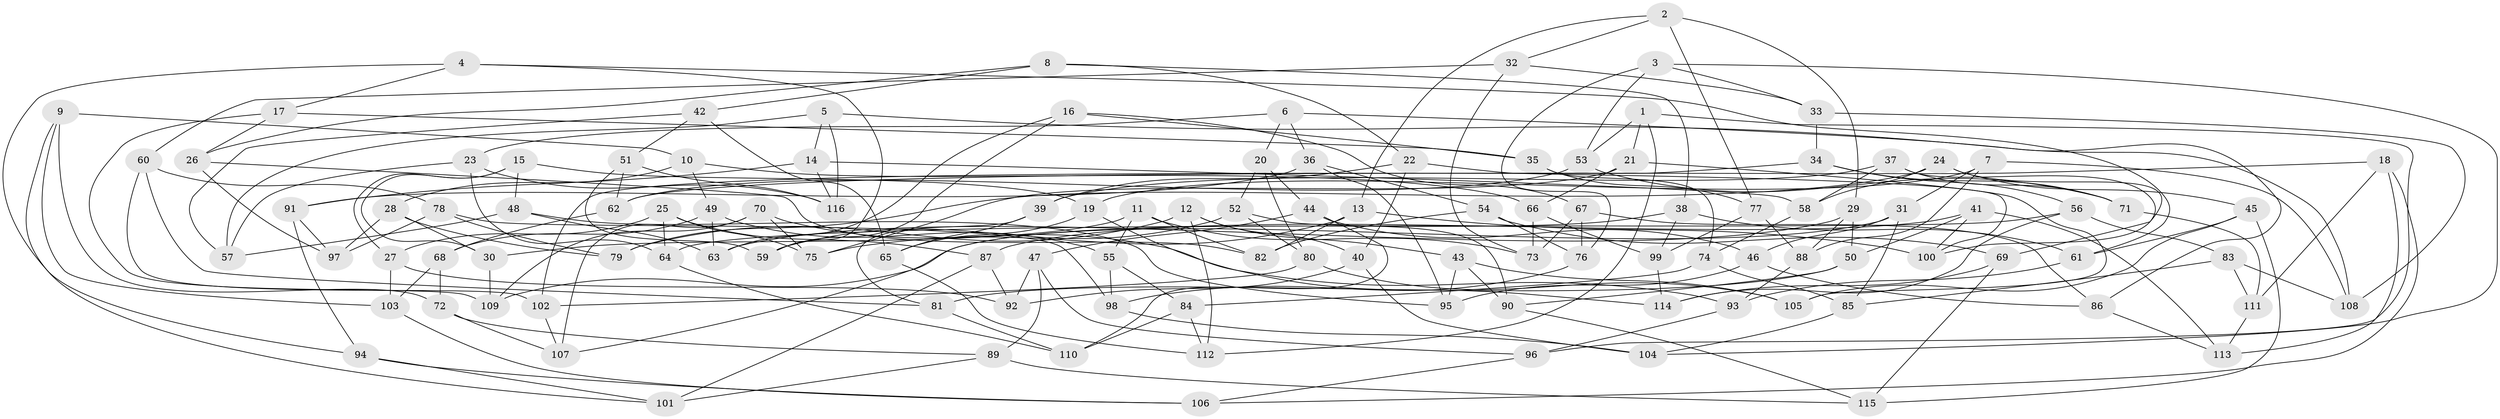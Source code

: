 // coarse degree distribution, {6: 0.49333333333333335, 4: 0.4266666666666667, 5: 0.05333333333333334, 3: 0.02666666666666667}
// Generated by graph-tools (version 1.1) at 2025/52/02/27/25 19:52:27]
// undirected, 116 vertices, 232 edges
graph export_dot {
graph [start="1"]
  node [color=gray90,style=filled];
  1;
  2;
  3;
  4;
  5;
  6;
  7;
  8;
  9;
  10;
  11;
  12;
  13;
  14;
  15;
  16;
  17;
  18;
  19;
  20;
  21;
  22;
  23;
  24;
  25;
  26;
  27;
  28;
  29;
  30;
  31;
  32;
  33;
  34;
  35;
  36;
  37;
  38;
  39;
  40;
  41;
  42;
  43;
  44;
  45;
  46;
  47;
  48;
  49;
  50;
  51;
  52;
  53;
  54;
  55;
  56;
  57;
  58;
  59;
  60;
  61;
  62;
  63;
  64;
  65;
  66;
  67;
  68;
  69;
  70;
  71;
  72;
  73;
  74;
  75;
  76;
  77;
  78;
  79;
  80;
  81;
  82;
  83;
  84;
  85;
  86;
  87;
  88;
  89;
  90;
  91;
  92;
  93;
  94;
  95;
  96;
  97;
  98;
  99;
  100;
  101;
  102;
  103;
  104;
  105;
  106;
  107;
  108;
  109;
  110;
  111;
  112;
  113;
  114;
  115;
  116;
  1 -- 96;
  1 -- 53;
  1 -- 21;
  1 -- 112;
  2 -- 77;
  2 -- 32;
  2 -- 29;
  2 -- 13;
  3 -- 53;
  3 -- 104;
  3 -- 76;
  3 -- 33;
  4 -- 61;
  4 -- 17;
  4 -- 94;
  4 -- 59;
  5 -- 108;
  5 -- 57;
  5 -- 14;
  5 -- 116;
  6 -- 20;
  6 -- 86;
  6 -- 36;
  6 -- 23;
  7 -- 108;
  7 -- 19;
  7 -- 88;
  7 -- 31;
  8 -- 42;
  8 -- 22;
  8 -- 38;
  8 -- 26;
  9 -- 101;
  9 -- 72;
  9 -- 10;
  9 -- 103;
  10 -- 28;
  10 -- 49;
  10 -- 66;
  11 -- 55;
  11 -- 82;
  11 -- 30;
  11 -- 73;
  12 -- 43;
  12 -- 79;
  12 -- 112;
  12 -- 40;
  13 -- 100;
  13 -- 75;
  13 -- 82;
  14 -- 116;
  14 -- 58;
  14 -- 91;
  15 -- 30;
  15 -- 48;
  15 -- 19;
  15 -- 27;
  16 -- 67;
  16 -- 63;
  16 -- 59;
  16 -- 35;
  17 -- 26;
  17 -- 109;
  17 -- 35;
  18 -- 111;
  18 -- 106;
  18 -- 113;
  18 -- 62;
  19 -- 65;
  19 -- 114;
  20 -- 80;
  20 -- 44;
  20 -- 52;
  21 -- 105;
  21 -- 66;
  21 -- 75;
  22 -- 40;
  22 -- 39;
  22 -- 100;
  23 -- 64;
  23 -- 57;
  23 -- 116;
  24 -- 58;
  24 -- 79;
  24 -- 100;
  24 -- 45;
  25 -- 64;
  25 -- 27;
  25 -- 87;
  25 -- 75;
  26 -- 82;
  26 -- 97;
  27 -- 92;
  27 -- 103;
  28 -- 97;
  28 -- 30;
  28 -- 79;
  29 -- 88;
  29 -- 50;
  29 -- 63;
  30 -- 109;
  31 -- 46;
  31 -- 85;
  31 -- 109;
  32 -- 33;
  32 -- 73;
  32 -- 60;
  33 -- 34;
  33 -- 108;
  34 -- 71;
  34 -- 102;
  34 -- 56;
  35 -- 77;
  35 -- 74;
  36 -- 91;
  36 -- 95;
  36 -- 54;
  37 -- 69;
  37 -- 58;
  37 -- 39;
  37 -- 71;
  38 -- 107;
  38 -- 61;
  38 -- 99;
  39 -- 81;
  39 -- 65;
  40 -- 92;
  40 -- 104;
  41 -- 87;
  41 -- 100;
  41 -- 113;
  41 -- 50;
  42 -- 57;
  42 -- 65;
  42 -- 51;
  43 -- 105;
  43 -- 90;
  43 -- 95;
  44 -- 110;
  44 -- 47;
  44 -- 46;
  45 -- 105;
  45 -- 61;
  45 -- 115;
  46 -- 95;
  46 -- 86;
  47 -- 89;
  47 -- 96;
  47 -- 92;
  48 -- 63;
  48 -- 57;
  48 -- 95;
  49 -- 63;
  49 -- 68;
  49 -- 55;
  50 -- 90;
  50 -- 81;
  51 -- 59;
  51 -- 116;
  51 -- 62;
  52 -- 80;
  52 -- 59;
  52 -- 90;
  53 -- 71;
  53 -- 62;
  54 -- 76;
  54 -- 82;
  54 -- 69;
  55 -- 84;
  55 -- 98;
  56 -- 114;
  56 -- 83;
  56 -- 64;
  58 -- 74;
  60 -- 102;
  60 -- 81;
  60 -- 78;
  61 -- 93;
  62 -- 68;
  64 -- 110;
  65 -- 112;
  66 -- 73;
  66 -- 99;
  67 -- 86;
  67 -- 76;
  67 -- 73;
  68 -- 103;
  68 -- 72;
  69 -- 114;
  69 -- 115;
  70 -- 109;
  70 -- 75;
  70 -- 93;
  70 -- 107;
  71 -- 111;
  72 -- 107;
  72 -- 89;
  74 -- 84;
  74 -- 85;
  76 -- 98;
  77 -- 99;
  77 -- 88;
  78 -- 98;
  78 -- 79;
  78 -- 97;
  80 -- 102;
  80 -- 105;
  81 -- 110;
  83 -- 85;
  83 -- 108;
  83 -- 111;
  84 -- 112;
  84 -- 110;
  85 -- 104;
  86 -- 113;
  87 -- 92;
  87 -- 101;
  88 -- 93;
  89 -- 115;
  89 -- 101;
  90 -- 115;
  91 -- 94;
  91 -- 97;
  93 -- 96;
  94 -- 101;
  94 -- 106;
  96 -- 106;
  98 -- 104;
  99 -- 114;
  102 -- 107;
  103 -- 106;
  111 -- 113;
}
